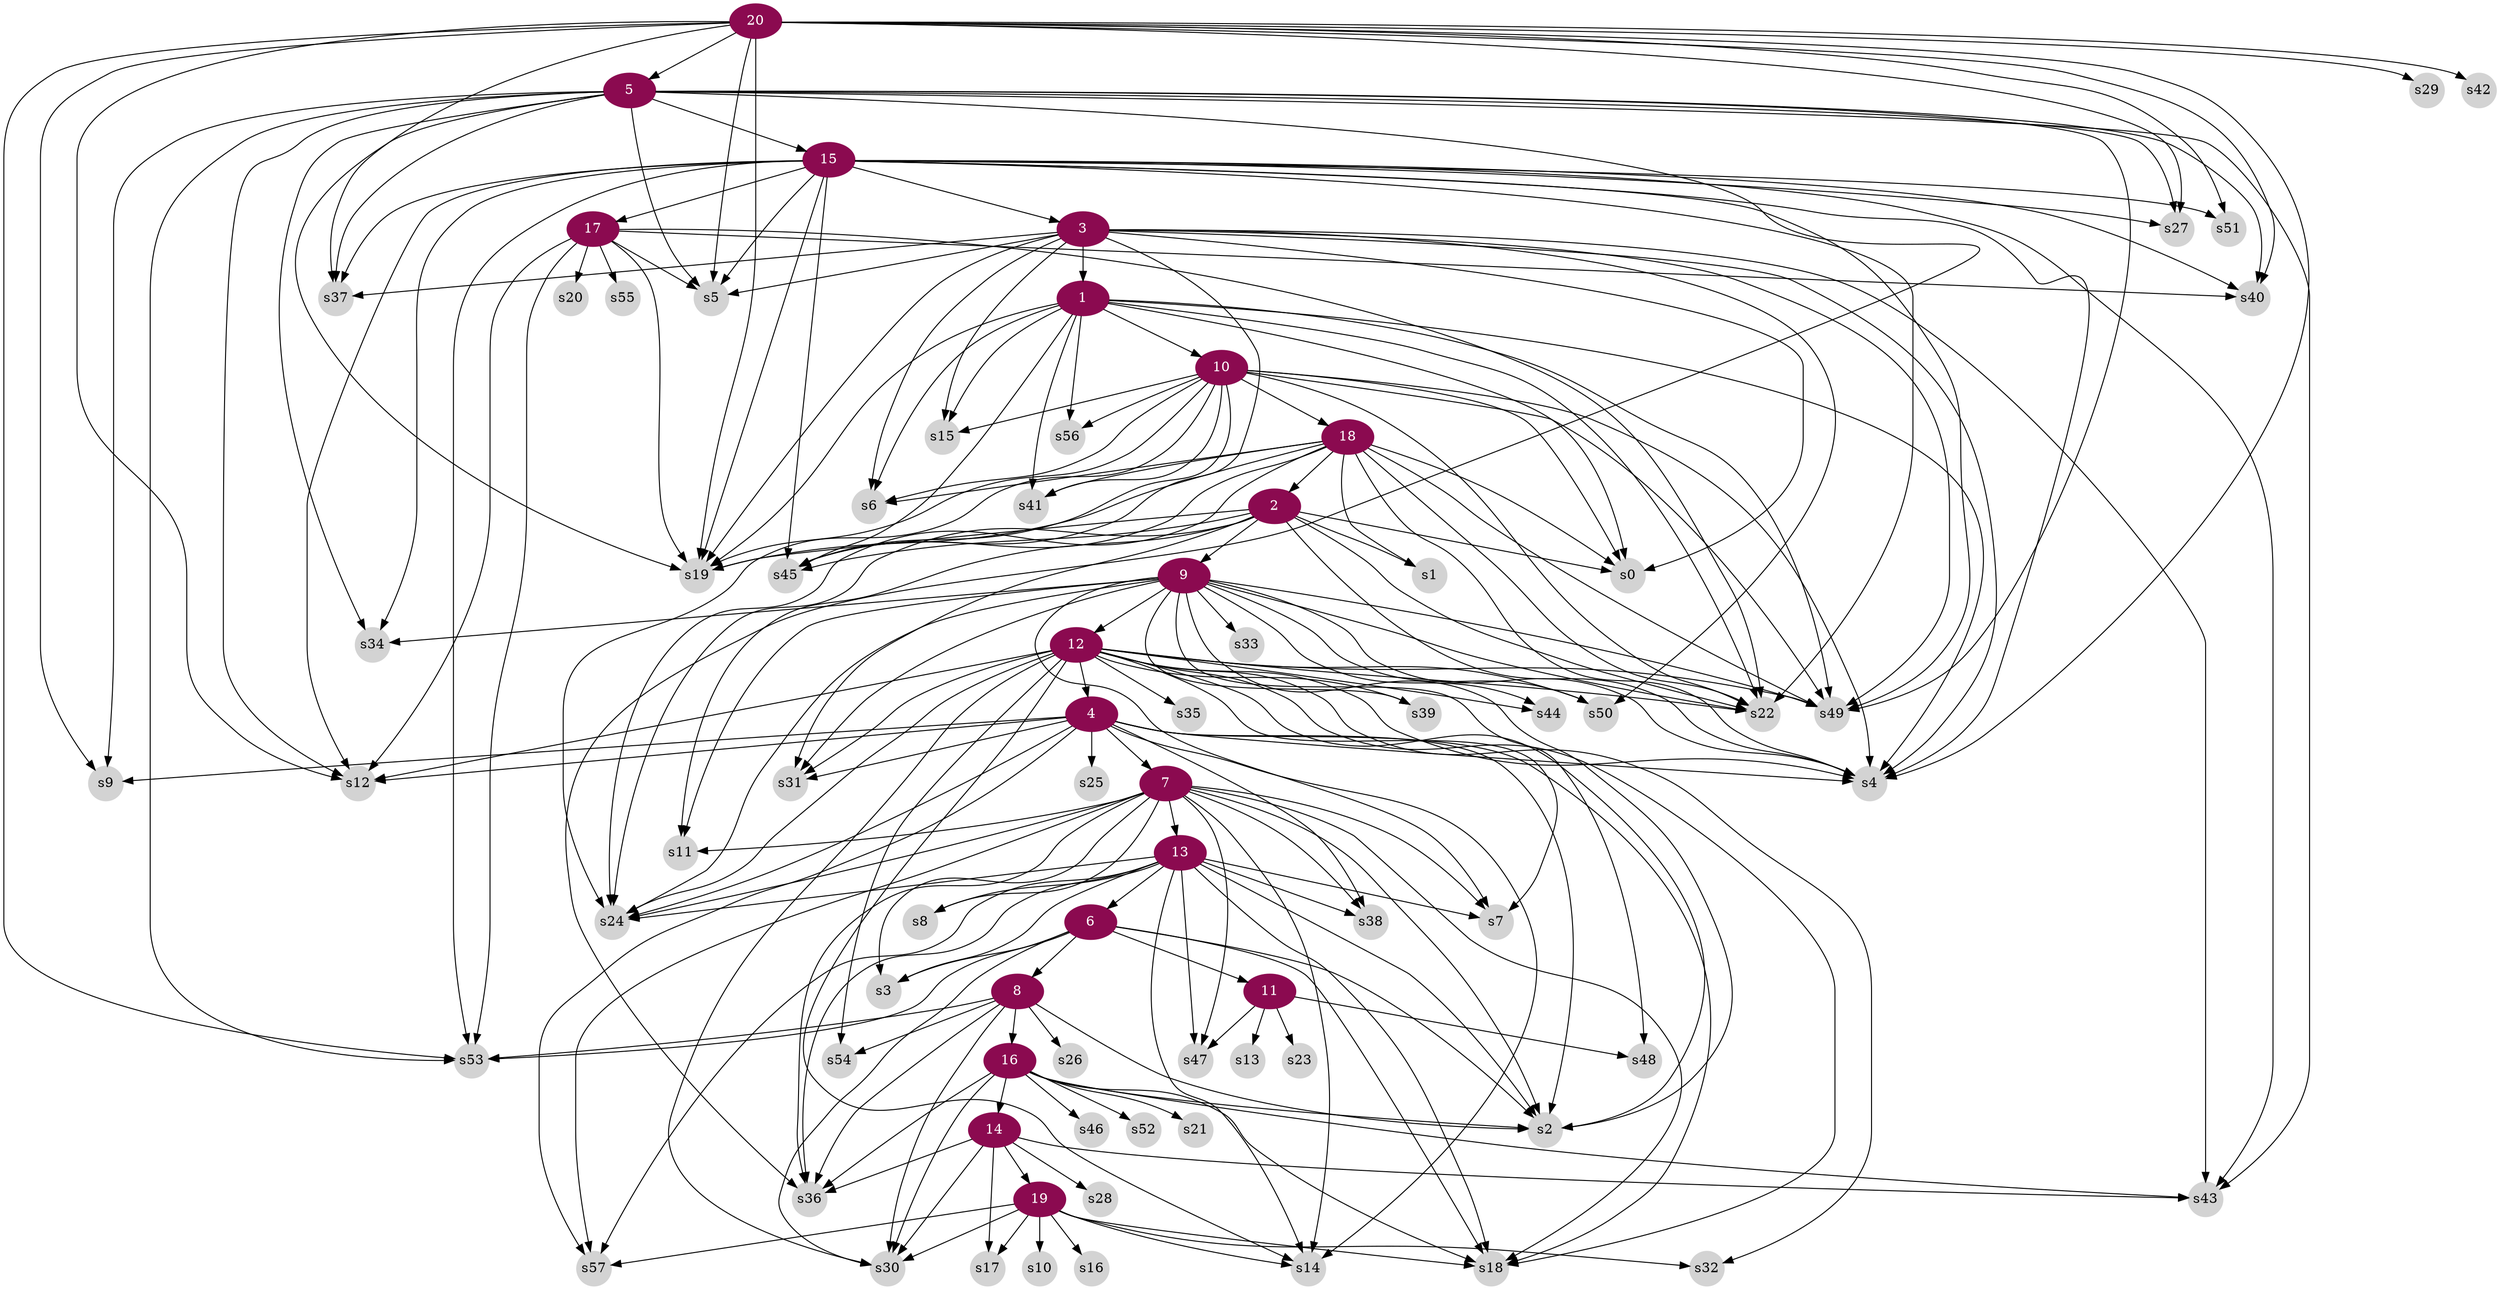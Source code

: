 digraph g{
node [color=deeppink4, style=filled, fontcolor=white];	
3 -> 1;
18 -> 2;
15 -> 3;
12 -> 4;
20 -> 5;
13 -> 6;
4 -> 7;
6 -> 8;
2 -> 9;
1 -> 10;
6 -> 11;
9 -> 12;
7 -> 13;
16 -> 14;
5 -> 15;
8 -> 16;
15 -> 17;
10 -> 18;
14 -> 19;
node [color=lightgrey, style=filled, fontcolor=black, shape=circle, fixedsize=true];  
1 -> s0;
1 -> s4;
1 -> s6;
1 -> s15;
1 -> s19;
1 -> s22;
1 -> s41;
1 -> s45;
1 -> s49;
1 -> s56;
2 -> s0;
2 -> s1;
2 -> s4;
2 -> s11;
2 -> s19;
2 -> s22;
2 -> s24;
2 -> s31;
2 -> s45;
3 -> s0;
3 -> s4;
3 -> s5;
3 -> s6;
3 -> s15;
3 -> s19;
3 -> s37;
3 -> s43;
3 -> s45;
3 -> s49;
3 -> s50;
4 -> s2;
4 -> s4;
4 -> s9;
4 -> s12;
4 -> s14;
4 -> s18;
4 -> s24;
4 -> s25;
4 -> s31;
4 -> s38;
4 -> s57;
5 -> s5;
5 -> s9;
5 -> s12;
5 -> s19;
5 -> s27;
5 -> s34;
5 -> s36;
5 -> s37;
5 -> s40;
5 -> s43;
5 -> s49;
5 -> s53;
6 -> s2;
6 -> s3;
6 -> s18;
6 -> s30;
6 -> s53;
7 -> s2;
7 -> s3;
7 -> s7;
7 -> s8;
7 -> s11;
7 -> s14;
7 -> s18;
7 -> s24;
7 -> s36;
7 -> s38;
7 -> s47;
7 -> s57;
8 -> s2;
8 -> s26;
8 -> s30;
8 -> s36;
8 -> s53;
8 -> s54;
9 -> s2;
9 -> s4;
9 -> s7;
9 -> s11;
9 -> s22;
9 -> s24;
9 -> s31;
9 -> s33;
9 -> s34;
9 -> s39;
9 -> s44;
9 -> s48;
9 -> s49;
9 -> s50;
10 -> s0;
10 -> s4;
10 -> s6;
10 -> s15;
10 -> s19;
10 -> s22;
10 -> s24;
10 -> s41;
10 -> s45;
10 -> s49;
10 -> s56;
11 -> s13;
11 -> s23;
11 -> s47;
11 -> s48;
12 -> s2;
12 -> s4;
12 -> s7;
12 -> s12;
12 -> s14;
12 -> s18;
12 -> s22;
12 -> s24;
12 -> s30;
12 -> s31;
12 -> s32;
12 -> s35;
12 -> s39;
12 -> s44;
12 -> s49;
12 -> s50;
12 -> s54;
13 -> s2;
13 -> s3;
13 -> s7;
13 -> s8;
13 -> s14;
13 -> s18;
13 -> s24;
13 -> s36;
13 -> s38;
13 -> s47;
13 -> s57;
14 -> s17;
14 -> s28;
14 -> s30;
14 -> s36;
14 -> s43;
15 -> s4;
15 -> s5;
15 -> s12;
15 -> s19;
15 -> s22;
15 -> s27;
15 -> s34;
15 -> s37;
15 -> s40;
15 -> s43;
15 -> s45;
15 -> s49;
15 -> s51;
15 -> s53;
16 -> s2;
16 -> s18;
16 -> s21;
16 -> s30;
16 -> s36;
16 -> s43;
16 -> s46;
16 -> s52;
17 -> s5;
17 -> s12;
17 -> s19;
17 -> s20;
17 -> s22;
17 -> s40;
17 -> s53;
17 -> s55;
18 -> s0;
18 -> s1;
18 -> s4;
18 -> s6;
18 -> s19;
18 -> s22;
18 -> s24;
18 -> s41;
18 -> s45;
18 -> s49;
19 -> s10;
19 -> s14;
19 -> s16;
19 -> s17;
19 -> s18;
19 -> s30;
19 -> s32;
19 -> s57;
20 -> s4;
20 -> s5;
20 -> s9;
20 -> s12;
20 -> s19;
20 -> s27;
20 -> s29;
20 -> s37;
20 -> s40;
20 -> s42;
20 -> s51;
20 -> s53;
}
